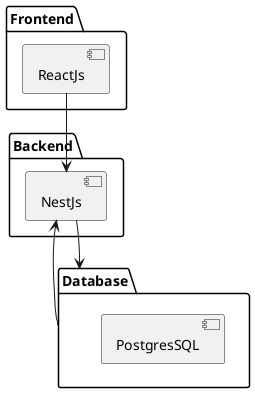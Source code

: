 @startuml

skinparam component {
    BackgroundColor<<layerTop>> LightBlue
    BackgroundColor<<layerMiddle>> LightGreen
    BackgroundColor<<layerBottom>> LightYellow
}

package "Frontend" {
    [ReactJs] as UI
}

package "Backend" {
    [NestJs] as NestJs
}

package "Database" {
    [PostgresSQL] as DB
}

UI --> NestJs
NestJs --> Database
Database --> NestJs

@enduml
